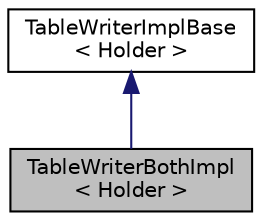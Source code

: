 digraph "TableWriterBothImpl&lt; Holder &gt;"
{
  edge [fontname="Helvetica",fontsize="10",labelfontname="Helvetica",labelfontsize="10"];
  node [fontname="Helvetica",fontsize="10",shape=record];
  Node0 [label="TableWriterBothImpl\l\< Holder \>",height=0.2,width=0.4,color="black", fillcolor="grey75", style="filled", fontcolor="black"];
  Node1 -> Node0 [dir="back",color="midnightblue",fontsize="10",style="solid",fontname="Helvetica"];
  Node1 [label="TableWriterImplBase\l\< Holder \>",height=0.2,width=0.4,color="black", fillcolor="white", style="filled",URL="$classkaldi_1_1TableWriterImplBase.html"];
}
